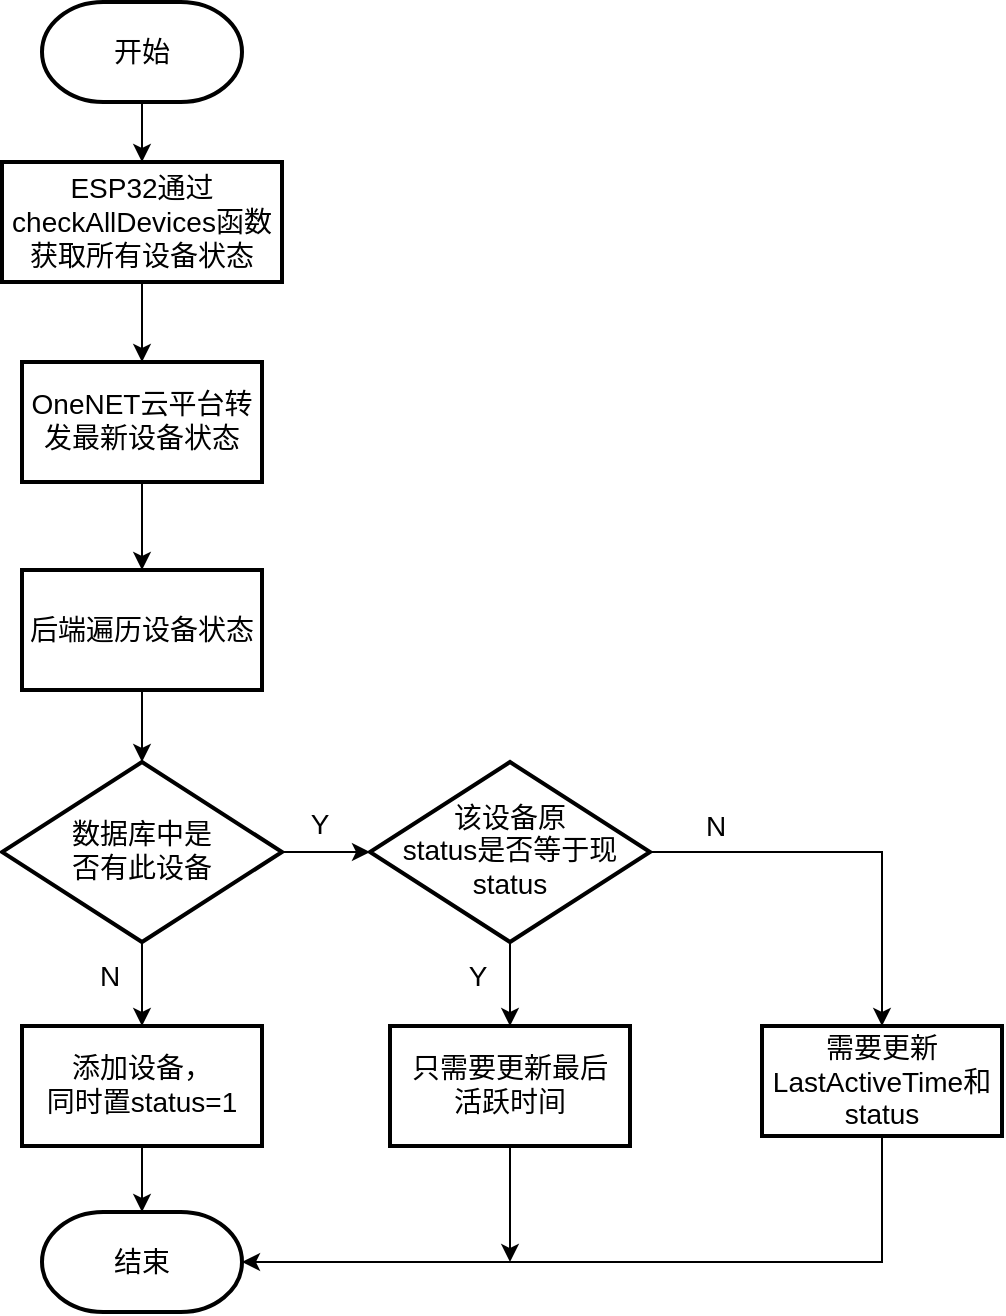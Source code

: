<mxfile version="27.0.3">
  <diagram name="第 1 页" id="TFwuxgqA1DKXu50AMiJM">
    <mxGraphModel dx="1500" dy="826" grid="1" gridSize="10" guides="1" tooltips="1" connect="1" arrows="1" fold="1" page="1" pageScale="1" pageWidth="827" pageHeight="1169" math="0" shadow="0">
      <root>
        <mxCell id="0" />
        <mxCell id="1" parent="0" />
        <mxCell id="VtJKKTwL4MApZNKruCzD-1" value="" style="edgeStyle=orthogonalEdgeStyle;rounded=0;orthogonalLoop=1;jettySize=auto;html=1;" edge="1" parent="1" source="VtJKKTwL4MApZNKruCzD-2" target="VtJKKTwL4MApZNKruCzD-4">
          <mxGeometry relative="1" as="geometry" />
        </mxCell>
        <mxCell id="VtJKKTwL4MApZNKruCzD-2" value="&lt;font style=&quot;font-size: 14px;&quot;&gt;开始&lt;/font&gt;" style="strokeWidth=2;html=1;shape=mxgraph.flowchart.terminator;whiteSpace=wrap;" vertex="1" parent="1">
          <mxGeometry x="200" y="240" width="100" height="50" as="geometry" />
        </mxCell>
        <mxCell id="VtJKKTwL4MApZNKruCzD-3" value="" style="edgeStyle=orthogonalEdgeStyle;rounded=0;orthogonalLoop=1;jettySize=auto;html=1;" edge="1" parent="1" source="VtJKKTwL4MApZNKruCzD-4" target="VtJKKTwL4MApZNKruCzD-6">
          <mxGeometry relative="1" as="geometry" />
        </mxCell>
        <mxCell id="VtJKKTwL4MApZNKruCzD-4" value="&lt;p class=&quot;MsoNormal&quot;&gt;&lt;font style=&quot;font-size: 14px;&quot;&gt;&lt;font style=&quot;&quot;&gt;ESP32&lt;/font&gt;&lt;font style=&quot;&quot;&gt;通过&lt;/font&gt;&lt;font style=&quot;&quot;&gt;checkAllDevices&lt;/font&gt;&lt;font style=&quot;&quot;&gt;函数获取所有设备状态&lt;/font&gt;&lt;/font&gt;&lt;/p&gt;" style="whiteSpace=wrap;html=1;strokeWidth=2;" vertex="1" parent="1">
          <mxGeometry x="180" y="320" width="140" height="60" as="geometry" />
        </mxCell>
        <mxCell id="VtJKKTwL4MApZNKruCzD-5" value="" style="edgeStyle=orthogonalEdgeStyle;rounded=0;orthogonalLoop=1;jettySize=auto;html=1;" edge="1" parent="1" source="VtJKKTwL4MApZNKruCzD-6" target="VtJKKTwL4MApZNKruCzD-8">
          <mxGeometry relative="1" as="geometry" />
        </mxCell>
        <mxCell id="VtJKKTwL4MApZNKruCzD-6" value="&lt;div style=&quot;line-height: 30%;&quot;&gt;&lt;p class=&quot;MsoNormal&quot;&gt;&lt;span style=&quot;font-size: 14px; background-color: transparent; color: light-dark(rgb(0, 0, 0), rgb(255, 255, 255));&quot;&gt;OneNET云平台转&lt;/span&gt;&lt;/p&gt;&lt;p class=&quot;MsoNormal&quot;&gt;&lt;span style=&quot;font-size: 14px; background-color: transparent; color: light-dark(rgb(0, 0, 0), rgb(255, 255, 255));&quot;&gt;发&lt;/span&gt;&lt;span style=&quot;background-color: transparent; color: light-dark(rgb(0, 0, 0), rgb(255, 255, 255)); font-size: 14px;&quot;&gt;最新设备状态&lt;/span&gt;&lt;/p&gt;&lt;/div&gt;" style="whiteSpace=wrap;html=1;strokeWidth=2;" vertex="1" parent="1">
          <mxGeometry x="190" y="420" width="120" height="60" as="geometry" />
        </mxCell>
        <mxCell id="VtJKKTwL4MApZNKruCzD-7" value="" style="edgeStyle=orthogonalEdgeStyle;rounded=0;orthogonalLoop=1;jettySize=auto;html=1;" edge="1" parent="1" source="VtJKKTwL4MApZNKruCzD-8" target="VtJKKTwL4MApZNKruCzD-11">
          <mxGeometry relative="1" as="geometry" />
        </mxCell>
        <mxCell id="VtJKKTwL4MApZNKruCzD-8" value="&lt;p class=&quot;MsoNormal&quot;&gt;&lt;font style=&quot;font-size: 14px;&quot; face=&quot;Helvetica&quot;&gt;后端遍历设备状态&lt;/font&gt;&lt;/p&gt;" style="whiteSpace=wrap;html=1;strokeWidth=2;" vertex="1" parent="1">
          <mxGeometry x="190" y="524" width="120" height="60" as="geometry" />
        </mxCell>
        <mxCell id="VtJKKTwL4MApZNKruCzD-9" value="" style="edgeStyle=orthogonalEdgeStyle;rounded=0;orthogonalLoop=1;jettySize=auto;html=1;" edge="1" parent="1" source="VtJKKTwL4MApZNKruCzD-11" target="VtJKKTwL4MApZNKruCzD-14">
          <mxGeometry relative="1" as="geometry" />
        </mxCell>
        <mxCell id="VtJKKTwL4MApZNKruCzD-10" value="" style="edgeStyle=orthogonalEdgeStyle;rounded=0;orthogonalLoop=1;jettySize=auto;html=1;" edge="1" parent="1" source="VtJKKTwL4MApZNKruCzD-11" target="VtJKKTwL4MApZNKruCzD-19">
          <mxGeometry relative="1" as="geometry" />
        </mxCell>
        <mxCell id="VtJKKTwL4MApZNKruCzD-11" value="&lt;div style=&quot;line-height: 30%;&quot;&gt;&lt;p class=&quot;MsoNormal&quot;&gt;&lt;span style=&quot;line-height: 30%;&quot;&gt;&lt;font style=&quot;font-size: 14px;&quot;&gt;数据库中是&lt;/font&gt;&lt;/span&gt;&lt;/p&gt;&lt;p class=&quot;MsoNormal&quot;&gt;&lt;span style=&quot;background-color: transparent; color: light-dark(rgb(0, 0, 0), rgb(255, 255, 255)); line-height: 30%;&quot;&gt;&lt;font style=&quot;font-size: 14px;&quot;&gt;否有此设备&lt;/font&gt;&lt;/span&gt;&lt;/p&gt;&lt;/div&gt;" style="rhombus;whiteSpace=wrap;html=1;strokeWidth=2;" vertex="1" parent="1">
          <mxGeometry x="180" y="620" width="140" height="90" as="geometry" />
        </mxCell>
        <mxCell id="VtJKKTwL4MApZNKruCzD-13" value="" style="edgeStyle=orthogonalEdgeStyle;rounded=0;orthogonalLoop=1;jettySize=auto;html=1;" edge="1" parent="1" source="VtJKKTwL4MApZNKruCzD-14" target="VtJKKTwL4MApZNKruCzD-20">
          <mxGeometry relative="1" as="geometry" />
        </mxCell>
        <mxCell id="VtJKKTwL4MApZNKruCzD-29" value="" style="edgeStyle=orthogonalEdgeStyle;rounded=0;orthogonalLoop=1;jettySize=auto;html=1;" edge="1" parent="1" source="VtJKKTwL4MApZNKruCzD-14" target="VtJKKTwL4MApZNKruCzD-16">
          <mxGeometry relative="1" as="geometry" />
        </mxCell>
        <mxCell id="VtJKKTwL4MApZNKruCzD-14" value="&lt;div style=&quot;line-height: 30%;&quot;&gt;&lt;p class=&quot;MsoNormal&quot;&gt;&lt;span style=&quot;background-color: transparent; color: light-dark(rgb(0, 0, 0), rgb(255, 255, 255));&quot;&gt;&lt;font style=&quot;font-size: 14px;&quot;&gt;该设备原&lt;/font&gt;&lt;/span&gt;&lt;/p&gt;&lt;p class=&quot;MsoNormal&quot;&gt;&lt;font style=&quot;font-size: 14px;&quot;&gt;&lt;span style=&quot;background-color: transparent; color: light-dark(rgb(0, 0, 0), rgb(255, 255, 255));&quot;&gt;status是否等于&lt;/span&gt;&lt;span style=&quot;background-color: transparent; color: light-dark(rgb(0, 0, 0), rgb(255, 255, 255));&quot;&gt;现&lt;/span&gt;&lt;/font&gt;&lt;/p&gt;&lt;p class=&quot;MsoNormal&quot;&gt;&lt;font style=&quot;font-size: 14px;&quot;&gt;&lt;span style=&quot;background-color: transparent; color: light-dark(rgb(0, 0, 0), rgb(255, 255, 255));&quot;&gt;status&lt;/span&gt;&lt;/font&gt;&lt;/p&gt;&lt;/div&gt;" style="rhombus;whiteSpace=wrap;html=1;strokeWidth=2;" vertex="1" parent="1">
          <mxGeometry x="364" y="620" width="140" height="90" as="geometry" />
        </mxCell>
        <mxCell id="VtJKKTwL4MApZNKruCzD-34" value="" style="edgeStyle=orthogonalEdgeStyle;rounded=0;orthogonalLoop=1;jettySize=auto;html=1;" edge="1" parent="1" source="VtJKKTwL4MApZNKruCzD-16">
          <mxGeometry relative="1" as="geometry">
            <mxPoint x="434" y="870" as="targetPoint" />
          </mxGeometry>
        </mxCell>
        <mxCell id="VtJKKTwL4MApZNKruCzD-16" value="&lt;div style=&quot;line-height: 30%;&quot;&gt;&lt;p class=&quot;MsoNormal&quot;&gt;&lt;span style=&quot;line-height: 30%;&quot;&gt;&lt;font style=&quot;font-size: 14px;&quot; face=&quot;Helvetica&quot;&gt;只需要更新最后&lt;/font&gt;&lt;/span&gt;&lt;/p&gt;&lt;p class=&quot;MsoNormal&quot;&gt;&lt;span style=&quot;line-height: 30%;&quot;&gt;&lt;font style=&quot;font-size: 14px;&quot; face=&quot;Helvetica&quot;&gt;活跃时间&lt;/font&gt;&lt;/span&gt;&lt;/p&gt;&lt;/div&gt;" style="whiteSpace=wrap;html=1;strokeWidth=2;" vertex="1" parent="1">
          <mxGeometry x="374" y="752" width="120" height="60" as="geometry" />
        </mxCell>
        <mxCell id="VtJKKTwL4MApZNKruCzD-17" value="&lt;font style=&quot;font-size: 14px;&quot;&gt;结束&lt;/font&gt;" style="strokeWidth=2;html=1;shape=mxgraph.flowchart.terminator;whiteSpace=wrap;" vertex="1" parent="1">
          <mxGeometry x="200" y="845" width="100" height="50" as="geometry" />
        </mxCell>
        <mxCell id="VtJKKTwL4MApZNKruCzD-28" value="" style="edgeStyle=orthogonalEdgeStyle;rounded=0;orthogonalLoop=1;jettySize=auto;html=1;" edge="1" parent="1" source="VtJKKTwL4MApZNKruCzD-19" target="VtJKKTwL4MApZNKruCzD-17">
          <mxGeometry relative="1" as="geometry" />
        </mxCell>
        <mxCell id="VtJKKTwL4MApZNKruCzD-19" value="&lt;div style=&quot;line-height: 30%;&quot;&gt;&lt;p class=&quot;MsoNormal&quot;&gt;&lt;span style=&quot;line-height: 30%;&quot;&gt;&lt;font style=&quot;&quot; face=&quot;Helvetica&quot;&gt;&lt;font style=&quot;font-size: 14px;&quot;&gt;添加设备，&lt;/font&gt;&lt;/font&gt;&lt;/span&gt;&lt;/p&gt;&lt;p class=&quot;MsoNormal&quot;&gt;&lt;span style=&quot;line-height: 30%;&quot;&gt;&lt;font style=&quot;font-size: 14px;&quot; face=&quot;Helvetica&quot;&gt;&lt;font style=&quot;&quot;&gt;同时置&lt;/font&gt;&lt;font style=&quot;&quot;&gt;status=1&lt;/font&gt;&lt;/font&gt;&lt;/span&gt;&lt;/p&gt;&lt;/div&gt;" style="whiteSpace=wrap;html=1;strokeWidth=2;" vertex="1" parent="1">
          <mxGeometry x="190" y="752" width="120" height="60" as="geometry" />
        </mxCell>
        <mxCell id="VtJKKTwL4MApZNKruCzD-32" value="" style="edgeStyle=orthogonalEdgeStyle;rounded=0;orthogonalLoop=1;jettySize=auto;html=1;" edge="1" parent="1" source="VtJKKTwL4MApZNKruCzD-20">
          <mxGeometry relative="1" as="geometry">
            <mxPoint x="300" y="870" as="targetPoint" />
            <Array as="points">
              <mxPoint x="620" y="870" />
            </Array>
          </mxGeometry>
        </mxCell>
        <mxCell id="VtJKKTwL4MApZNKruCzD-20" value="&lt;p class=&quot;MsoNormal&quot;&gt;&lt;font style=&quot;font-size: 14px;&quot; face=&quot;Helvetica&quot;&gt;&lt;font style=&quot;&quot;&gt;需要更新&lt;/font&gt;&lt;font style=&quot;&quot;&gt;LastActiveTime&lt;/font&gt;&lt;font style=&quot;&quot;&gt;和&lt;/font&gt;&lt;font style=&quot;&quot;&gt;status&lt;/font&gt;&lt;/font&gt;&lt;span style=&quot;mso-spacerun:&#39;yes&#39;;font-family:Calibri;mso-fareast-font-family:宋体;&lt;br/&gt;mso-bidi-font-family:&#39;Times New Roman&#39;;font-size:10.5pt;mso-font-kerning:1.0pt;&quot;&gt;&lt;/span&gt;&lt;/p&gt;" style="whiteSpace=wrap;html=1;strokeWidth=2;" vertex="1" parent="1">
          <mxGeometry x="560" y="752" width="120" height="55" as="geometry" />
        </mxCell>
        <mxCell id="VtJKKTwL4MApZNKruCzD-23" value="&lt;font style=&quot;font-size: 14px;&quot;&gt;N&lt;/font&gt;" style="text;html=1;align=center;verticalAlign=middle;whiteSpace=wrap;rounded=0;" vertex="1" parent="1">
          <mxGeometry x="204" y="712" width="60" height="30" as="geometry" />
        </mxCell>
        <mxCell id="VtJKKTwL4MApZNKruCzD-24" value="&lt;font style=&quot;font-size: 14px;&quot;&gt;Y&lt;/font&gt;" style="text;html=1;align=center;verticalAlign=middle;whiteSpace=wrap;rounded=0;" vertex="1" parent="1">
          <mxGeometry x="388" y="712" width="60" height="30" as="geometry" />
        </mxCell>
        <mxCell id="VtJKKTwL4MApZNKruCzD-25" value="&lt;font style=&quot;font-size: 14px;&quot;&gt;Y&lt;/font&gt;" style="text;html=1;align=center;verticalAlign=middle;whiteSpace=wrap;rounded=0;" vertex="1" parent="1">
          <mxGeometry x="309" y="636" width="60" height="30" as="geometry" />
        </mxCell>
        <mxCell id="VtJKKTwL4MApZNKruCzD-26" value="&lt;font style=&quot;font-size: 14px;&quot;&gt;N&lt;/font&gt;" style="text;html=1;align=center;verticalAlign=middle;whiteSpace=wrap;rounded=0;" vertex="1" parent="1">
          <mxGeometry x="507" y="637" width="60" height="30" as="geometry" />
        </mxCell>
      </root>
    </mxGraphModel>
  </diagram>
</mxfile>

